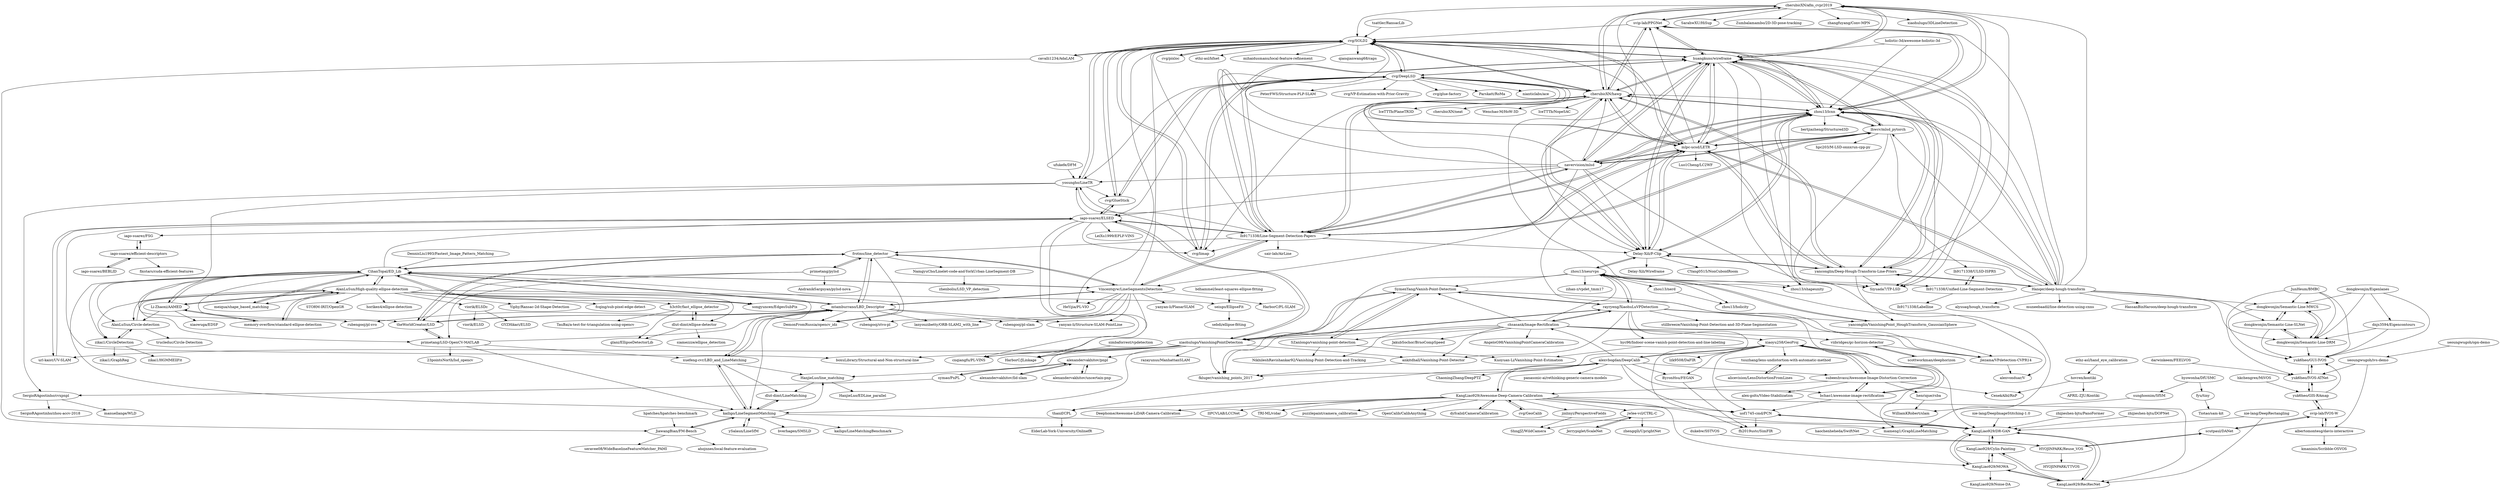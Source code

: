 digraph G {
"cherubicXN/afm_cvpr2019" -> "svip-lab/PPGNet"
"cherubicXN/afm_cvpr2019" -> "huangkuns/wireframe"
"cherubicXN/afm_cvpr2019" -> "cherubicXN/hawp"
"cherubicXN/afm_cvpr2019" -> "zhou13/lcnn"
"cherubicXN/afm_cvpr2019" -> "yanconglin/Deep-Hough-Transform-Line-Priors"
"cherubicXN/afm_cvpr2019" -> "cvg/SOLD2"
"cherubicXN/afm_cvpr2019" -> "SarahwXU/HiSup" ["e"=1]
"cherubicXN/afm_cvpr2019" -> "Zumbalamambo/2D-3D-pose-tracking" ["e"=1]
"cherubicXN/afm_cvpr2019" -> "zhangfuyang/Conv-MPN" ["e"=1]
"cherubicXN/afm_cvpr2019" -> "zhou13/shapeunity"
"cherubicXN/afm_cvpr2019" -> "xiaohulugo/3DLineDetection" ["e"=1]
"zhou13/lcnn" -> "huangkuns/wireframe"
"zhou13/lcnn" -> "cherubicXN/hawp"
"zhou13/lcnn" -> "yanconglin/Deep-Hough-Transform-Line-Priors"
"zhou13/lcnn" -> "svip-lab/PPGNet"
"zhou13/lcnn" -> "cherubicXN/afm_cvpr2019"
"zhou13/lcnn" -> "mlpc-ucsd/LETR"
"zhou13/lcnn" -> "cvg/SOLD2"
"zhou13/lcnn" -> "Delay-Xili/F-Clip"
"zhou13/lcnn" -> "Siyuada7/TP-LSD"
"zhou13/lcnn" -> "zhou13/shapeunity"
"zhou13/lcnn" -> "lh9171338/Line-Segment-Detection-Papers"
"zhou13/lcnn" -> "Hanqer/deep-hough-transform"
"zhou13/lcnn" -> "navervision/mlsd"
"zhou13/lcnn" -> "bertjiazheng/Structured3D" ["e"=1]
"zhou13/lcnn" -> "lhwcv/mlsd_pytorch"
"meiqua/shape_based_matching" -> "CihanTopal/ED_Lib" ["e"=1]
"symao/PnPL" -> "alexandervakhitov/pnpl"
"symao/PnPL" -> "SergioRAgostinho/cvxpnpl"
"zhou13/neurvps" -> "yanconglin/VanishingPoint_HoughTransform_GaussianSphere"
"zhou13/neurvps" -> "fkluger/vanishing_points_2017"
"zhou13/neurvps" -> "alexvonduar/V"
"zhou13/neurvps" -> "rayryeng/XiaohuLuVPDetection"
"zhou13/neurvps" -> "zhou13/nerd"
"zhou13/neurvps" -> "zhou13/shapeunity"
"zhou13/neurvps" -> "zihan-z/vpdet_tmm17"
"zhou13/neurvps" -> "Delay-Xili/F-Clip"
"zhou13/neurvps" -> "zhou13/holicity"
"zhou13/neurvps" -> "lh9171338/Unified-Line-Segment-Detection"
"zhou13/neurvps" -> "SymenYang/Vanish-Point-Detection"
"huangkuns/wireframe" -> "zhou13/lcnn"
"huangkuns/wireframe" -> "cherubicXN/hawp"
"huangkuns/wireframe" -> "svip-lab/PPGNet"
"huangkuns/wireframe" -> "cherubicXN/afm_cvpr2019"
"huangkuns/wireframe" -> "mlpc-ucsd/LETR"
"huangkuns/wireframe" -> "zhou13/shapeunity"
"huangkuns/wireframe" -> "Delay-Xili/F-Clip"
"huangkuns/wireframe" -> "cvg/SOLD2"
"huangkuns/wireframe" -> "yanconglin/Deep-Hough-Transform-Line-Priors"
"huangkuns/wireframe" -> "lhwcv/mlsd_pytorch"
"huangkuns/wireframe" -> "lh9171338/Line-Segment-Detection-Papers"
"huangkuns/wireframe" -> "cvg/DeepLSD"
"huangkuns/wireframe" -> "Siyuada7/TP-LSD"
"huangkuns/wireframe" -> "mameng1/GraphLineMatching"
"huangkuns/wireframe" -> "navervision/mlsd"
"Vincentqyw/LineSegmentsDetection" -> "yanyan-li/Structure-SLAM-PointLine" ["e"=1]
"Vincentqyw/LineSegmentsDetection" -> "mtamburrano/LBD_Descriptor"
"Vincentqyw/LineSegmentsDetection" -> "frotms/line_detector"
"Vincentqyw/LineSegmentsDetection" -> "lh9171338/Line-Segment-Detection-Papers"
"Vincentqyw/LineSegmentsDetection" -> "HarborC/PL-SLAM" ["e"=1]
"Vincentqyw/LineSegmentsDetection" -> "cnqiangfu/PL-VINS" ["e"=1]
"Vincentqyw/LineSegmentsDetection" -> "CihanTopal/ED_Lib"
"Vincentqyw/LineSegmentsDetection" -> "HeYijia/PL-VIO" ["e"=1]
"Vincentqyw/LineSegmentsDetection" -> "rubengooj/stvo-pl" ["e"=1]
"Vincentqyw/LineSegmentsDetection" -> "lanyouzibetty/ORB-SLAM2_with_line" ["e"=1]
"Vincentqyw/LineSegmentsDetection" -> "cvg/SOLD2"
"Vincentqyw/LineSegmentsDetection" -> "yanyan-li/PlanarSLAM" ["e"=1]
"Vincentqyw/LineSegmentsDetection" -> "rubengooj/pl-slam" ["e"=1]
"hovren/kontiki" -> "CenekAlbl/RnP"
"hovren/kontiki" -> "APRIL-ZJU/Kontiki"
"SymenYang/Vanish-Point-Detection" -> "rayryeng/XiaohuLuVPDetection"
"SymenYang/Vanish-Point-Detection" -> "xiaohulugo/VanishingPointDetection"
"SymenYang/Vanish-Point-Detection" -> "SZanlongo/vanishing-point-detection"
"SymenYang/Vanish-Point-Detection" -> "jlezama/VPdetection-CVPR14"
"SymenYang/Vanish-Point-Detection" -> "fkluger/vanishing_points_2017"
"CihanTopal/ED_Lib" -> "DemonFromRussia/opencv_idz"
"CihanTopal/ED_Lib" -> "mtamburrano/LBD_Descriptor"
"CihanTopal/ED_Lib" -> "frotms/line_detector"
"CihanTopal/ED_Lib" -> "AlanLuSun/High-quality-ellipse-detection"
"CihanTopal/ED_Lib" -> "Vincentqyw/LineSegmentsDetection"
"CihanTopal/ED_Lib" -> "theWorldCreator/LSD"
"CihanTopal/ED_Lib" -> "Li-Zhaoxi/AAMED"
"CihanTopal/ED_Lib" -> "primetang/LSD-OpenCV-MATLAB"
"CihanTopal/ED_Lib" -> "AlanLuSun/Circle-detection"
"CihanTopal/ED_Lib" -> "songyuncen/EdgesSubPix" ["e"=1]
"CihanTopal/ED_Lib" -> "kailigo/LineSegmentMatching"
"CihanTopal/ED_Lib" -> "zikai1/CircleDetection"
"CihanTopal/ED_Lib" -> "meiqua/shape_based_matching" ["e"=1]
"CihanTopal/ED_Lib" -> "iago-suarez/ELSED"
"CihanTopal/ED_Lib" -> "xuefeng-cvr/LBD_and_LineMatching"
"AlanLuSun/High-quality-ellipse-detection" -> "AlanLuSun/Circle-detection"
"AlanLuSun/High-quality-ellipse-detection" -> "Li-Zhaoxi/AAMED"
"AlanLuSun/High-quality-ellipse-detection" -> "memory-overflow/standard-ellipse-detection"
"AlanLuSun/High-quality-ellipse-detection" -> "h3ct0r/fast_ellipse_detector"
"AlanLuSun/High-quality-ellipse-detection" -> "dlut-dimt/ellipse-detector"
"AlanLuSun/High-quality-ellipse-detection" -> "CihanTopal/ED_Lib"
"AlanLuSun/High-quality-ellipse-detection" -> "horiken4/ellipse-detection"
"AlanLuSun/High-quality-ellipse-detection" -> "viorik/ELSDc"
"AlanLuSun/High-quality-ellipse-detection" -> "Yiphy/Ransac-2d-Shape-Detection" ["e"=1]
"AlanLuSun/High-quality-ellipse-detection" -> "songyuncen/EdgesSubPix" ["e"=1]
"AlanLuSun/High-quality-ellipse-detection" -> "seisgo/EllipseFit"
"AlanLuSun/High-quality-ellipse-detection" -> "fcqing/sub-pixel-edge-detect" ["e"=1]
"AlanLuSun/High-quality-ellipse-detection" -> "zikai1/CircleDetection"
"AlanLuSun/High-quality-ellipse-detection" -> "meiqua/shape_based_matching" ["e"=1]
"AlanLuSun/High-quality-ellipse-detection" -> "STORM-IRIT/OpenGR" ["e"=1]
"svip-lab/PPGNet" -> "cherubicXN/afm_cvpr2019"
"svip-lab/PPGNet" -> "huangkuns/wireframe"
"svip-lab/PPGNet" -> "zhou13/lcnn"
"svip-lab/PPGNet" -> "cherubicXN/hawp"
"svip-lab/PPGNet" -> "cvg/SOLD2"
"rayryeng/XiaohuLuVPDetection" -> "SymenYang/Vanish-Point-Detection"
"rayryeng/XiaohuLuVPDetection" -> "xiaohulugo/VanishingPointDetection"
"rayryeng/XiaohuLuVPDetection" -> "fkluger/vanishing_points_2017"
"rayryeng/XiaohuLuVPDetection" -> "zhou13/neurvps"
"rayryeng/XiaohuLuVPDetection" -> "chsasank/Image-Rectification"
"rayryeng/XiaohuLuVPDetection" -> "stillbreeze/Vanishing-Point-Detection-and-3D-Plane-Segmentation"
"rayryeng/XiaohuLuVPDetection" -> "jlezama/VPdetection-CVPR14"
"rayryeng/XiaohuLuVPDetection" -> "hyc96/Indoor-scene-vanish-point-detection-and-line-labeling"
"rayryeng/XiaohuLuVPDetection" -> "yanconglin/VanishingPoint_HoughTransform_GaussianSphere"
"rayryeng/XiaohuLuVPDetection" -> "ankitdhall/Vanishing-Point-Detector"
"xuefeng-cvr/LBD_and_LineMatching" -> "mtamburrano/LBD_Descriptor"
"xuefeng-cvr/LBD_and_LineMatching" -> "kailigo/LineSegmentMatching"
"xuefeng-cvr/LBD_and_LineMatching" -> "dlut-dimt/LineMatching"
"xuefeng-cvr/LBD_and_LineMatching" -> "HanjieLuo/line_matching"
"mtamburrano/LBD_Descriptor" -> "xuefeng-cvr/LBD_and_LineMatching"
"mtamburrano/LBD_Descriptor" -> "theWorldCreator/LSD"
"mtamburrano/LBD_Descriptor" -> "DemonFromRussia/opencv_idz"
"mtamburrano/LBD_Descriptor" -> "rubengooj/stvo-pl" ["e"=1]
"mtamburrano/LBD_Descriptor" -> "frotms/line_detector"
"mtamburrano/LBD_Descriptor" -> "CihanTopal/ED_Lib"
"mtamburrano/LBD_Descriptor" -> "Vincentqyw/LineSegmentsDetection"
"mtamburrano/LBD_Descriptor" -> "lanyouzibetty/ORB-SLAM2_with_line" ["e"=1]
"mtamburrano/LBD_Descriptor" -> "rubengooj/pl-svo" ["e"=1]
"mtamburrano/LBD_Descriptor" -> "kailigo/LineSegmentMatching"
"mtamburrano/LBD_Descriptor" -> "rubengooj/pl-slam" ["e"=1]
"mtamburrano/LBD_Descriptor" -> "yanyan-li/Structure-SLAM-PointLine" ["e"=1]
"JiawangBian/FM-Bench" -> "seravee08/WideBaselineFeatureMatcher_PAMI"
"JiawangBian/FM-Bench" -> "kailigo/LineSegmentMatching"
"JiawangBian/FM-Bench" -> "ahojnnes/local-feature-evaluation" ["e"=1]
"tuuzhang/lens-undistortion-with-automatic-method" -> "alicevision/LensDistortionFromLines"
"seoungwugoh/ivs-demo" -> "yuk6heo/IVOS-ATNet"
"seoungwugoh/ivs-demo" -> "albertomontesg/davis-interactive"
"SergioRAgostinho/cvxpnpl" -> "SergioRAgostinho/zhou-accv-2018"
"SergioRAgostinho/cvxpnpl" -> "manuellange/WLD"
"jlezama/VPdetection-CVPR14" -> "alexvonduar/V"
"alexandervakhitov/lld-slam" -> "alexandervakhitov/pnpl"
"albertomontesg/davis-interactive" -> "svip-lab/IVOS-W"
"albertomontesg/davis-interactive" -> "kmaninis/Scribble-OSVOS"
"alexvbogdan/DeepCalib" -> "KangLiao929/Awesome-Deep-Camera-Calibration"
"alexvbogdan/DeepCalib" -> "thanif/CPL"
"alexvbogdan/DeepCalib" -> "xiaoyu258/GeoProj"
"alexvbogdan/DeepCalib" -> "uof1745-cmd/PCN"
"alexvbogdan/DeepCalib" -> "ChaoningZhang/DeepPTZ" ["e"=1]
"alexvbogdan/DeepCalib" -> "bchao1/awesome-image-rectification"
"alexvbogdan/DeepCalib" -> "ByronHsu/FEGAN"
"alexvbogdan/DeepCalib" -> "panasonic-ai/rethinking-generic-camera-models"
"alexvbogdan/DeepCalib" -> "chsasank/Image-Rectification"
"alexvbogdan/DeepCalib" -> "subeeshvasu/Awesome-Image-Distortion-Correction"
"Hanqer/deep-hough-transform" -> "yanconglin/Deep-Hough-Transform-Line-Priors"
"Hanqer/deep-hough-transform" -> "dongkwonjin/Semantic-Line-SLNet"
"Hanqer/deep-hough-transform" -> "dongkwonjin/Semantic-Line-DRM"
"Hanqer/deep-hough-transform" -> "dongkwonjin/Semantic-Line-MWCS"
"Hanqer/deep-hough-transform" -> "mlpc-ucsd/LETR"
"Hanqer/deep-hough-transform" -> "zhou13/lcnn"
"Hanqer/deep-hough-transform" -> "Delay-Xili/F-Clip"
"Hanqer/deep-hough-transform" -> "huangkuns/wireframe"
"Hanqer/deep-hough-transform" -> "muneebaadil/line-detection-using-cnns"
"Hanqer/deep-hough-transform" -> "svip-lab/PPGNet"
"Hanqer/deep-hough-transform" -> "cherubicXN/hawp"
"Hanqer/deep-hough-transform" -> "HassanBinHaroon/deep-hough-transform"
"Hanqer/deep-hough-transform" -> "lhwcv/mlsd_pytorch"
"Hanqer/deep-hough-transform" -> "cherubicXN/afm_cvpr2019"
"Hanqer/deep-hough-transform" -> "alyssaq/hough_transform"
"cavalli1234/AdaLAM" -> "cvg/SOLD2" ["e"=1]
"cavalli1234/AdaLAM" -> "JiawangBian/FM-Bench" ["e"=1]
"xiaoyu258/GeoProj" -> "bchao1/awesome-image-rectification"
"xiaoyu258/GeoProj" -> "subeeshvasu/Awesome-Image-Distortion-Correction"
"xiaoyu258/GeoProj" -> "KangLiao929/DR-GAN"
"xiaoyu258/GeoProj" -> "uof1745-cmd/PCN"
"xiaoyu258/GeoProj" -> "alexvbogdan/DeepCalib"
"xiaoyu258/GeoProj" -> "ByronHsu/FEGAN"
"xiaoyu258/GeoProj" -> "lzk9508/DaFIR"
"xiaoyu258/GeoProj" -> "tuuzhang/lens-undistortion-with-automatic-method"
"xiaoyu258/GeoProj" -> "fh2019ustc/SimFIR"
"cherubicXN/hawp" -> "huangkuns/wireframe"
"cherubicXN/hawp" -> "zhou13/lcnn"
"cherubicXN/hawp" -> "mlpc-ucsd/LETR"
"cherubicXN/hawp" -> "cherubicXN/afm_cvpr2019"
"cherubicXN/hawp" -> "Delay-Xili/F-Clip"
"cherubicXN/hawp" -> "cvg/SOLD2"
"cherubicXN/hawp" -> "IceTTTb/PlaneTR3D" ["e"=1]
"cherubicXN/hawp" -> "yanconglin/Deep-Hough-Transform-Line-Priors"
"cherubicXN/hawp" -> "lh9171338/Line-Segment-Detection-Papers"
"cherubicXN/hawp" -> "cherubicXN/neat" ["e"=1]
"cherubicXN/hawp" -> "Wenchao-M/HoW-3D" ["e"=1]
"cherubicXN/hawp" -> "svip-lab/PPGNet"
"cherubicXN/hawp" -> "cvg/DeepLSD"
"cherubicXN/hawp" -> "cvg/limap" ["e"=1]
"cherubicXN/hawp" -> "IceTTTb/NopeSAC" ["e"=1]
"holistic-3d/awesome-holistic-3d" -> "huangkuns/wireframe" ["e"=1]
"holistic-3d/awesome-holistic-3d" -> "zhou13/lcnn" ["e"=1]
"lh9171338/Line-Segment-Detection-Papers" -> "iago-suarez/ELSED"
"lh9171338/Line-Segment-Detection-Papers" -> "cherubicXN/hawp"
"lh9171338/Line-Segment-Detection-Papers" -> "mlpc-ucsd/LETR"
"lh9171338/Line-Segment-Detection-Papers" -> "lhwcv/mlsd_pytorch"
"lh9171338/Line-Segment-Detection-Papers" -> "cvg/SOLD2"
"lh9171338/Line-Segment-Detection-Papers" -> "Vincentqyw/LineSegmentsDetection"
"lh9171338/Line-Segment-Detection-Papers" -> "cvg/DeepLSD"
"lh9171338/Line-Segment-Detection-Papers" -> "zhou13/lcnn"
"lh9171338/Line-Segment-Detection-Papers" -> "huangkuns/wireframe"
"lh9171338/Line-Segment-Detection-Papers" -> "sair-lab/AirLine"
"lh9171338/Line-Segment-Detection-Papers" -> "yosungho/LineTR"
"lh9171338/Line-Segment-Detection-Papers" -> "Delay-Xili/F-Clip"
"lh9171338/Line-Segment-Detection-Papers" -> "navervision/mlsd"
"lh9171338/Line-Segment-Detection-Papers" -> "frotms/line_detector"
"lh9171338/Line-Segment-Detection-Papers" -> "cvg/limap" ["e"=1]
"primetang/LSD-OpenCV-MATLAB" -> "theWorldCreator/LSD"
"primetang/LSD-OpenCV-MATLAB" -> "23pointsNorth/lsd_opencv"
"primetang/LSD-OpenCV-MATLAB" -> "kailigo/LineSegmentMatching"
"primetang/LSD-OpenCV-MATLAB" -> "mtamburrano/LBD_Descriptor"
"primetang/LSD-OpenCV-MATLAB" -> "xuefeng-cvr/LBD_and_LineMatching"
"tsattler/RansacLib" -> "cvg/SOLD2" ["e"=1]
"Li-Zhaoxi/AAMED" -> "memory-overflow/standard-ellipse-detection"
"Li-Zhaoxi/AAMED" -> "AlanLuSun/High-quality-ellipse-detection"
"Li-Zhaoxi/AAMED" -> "xiaowuga/EDSF"
"Li-Zhaoxi/AAMED" -> "AlanLuSun/Circle-detection"
"Li-Zhaoxi/AAMED" -> "CihanTopal/ED_Lib"
"zhou13/nerd" -> "zhou13/holicity"
"subeeshvasu/Awesome-Image-Distortion-Correction" -> "bchao1/awesome-image-rectification"
"subeeshvasu/Awesome-Image-Distortion-Correction" -> "xiaoyu258/GeoProj"
"subeeshvasu/Awesome-Image-Distortion-Correction" -> "henrique/rsba"
"subeeshvasu/Awesome-Image-Distortion-Correction" -> "alex-golts/Video-Stabilization" ["e"=1]
"subeeshvasu/Awesome-Image-Distortion-Correction" -> "CenekAlbl/RnP"
"subeeshvasu/Awesome-Image-Distortion-Correction" -> "KangLiao929/Awesome-Deep-Camera-Calibration"
"seoungwugoh/opn-demo" -> "seoungwugoh/ivs-demo" ["e"=1]
"JunHeum/BMBC" -> "yuk6heo/GUI-IVOS" ["e"=1]
"JunHeum/BMBC" -> "dongkwonjin/Semantic-Line-DRM" ["e"=1]
"JunHeum/BMBC" -> "yuk6heo/IVOS-ATNet" ["e"=1]
"JunHeum/BMBC" -> "dongkwonjin/Semantic-Line-MWCS" ["e"=1]
"Jerrypiglet/ScaleNet" -> "jwlee-vcl/CTRL-C"
"bchao1/awesome-image-rectification" -> "xiaoyu258/GeoProj"
"bchao1/awesome-image-rectification" -> "subeeshvasu/Awesome-Image-Distortion-Correction"
"bchao1/awesome-image-rectification" -> "uof1745-cmd/PCN"
"bchao1/awesome-image-rectification" -> "KangLiao929/DR-GAN"
"ByronHsu/FEGAN" -> "fh2019ustc/SimFIR"
"darwinkeem/FEELVOS" -> "yuk6heo/IVOS-ATNet" ["e"=1]
"memory-overflow/standard-ellipse-detection" -> "Li-Zhaoxi/AAMED"
"memory-overflow/standard-ellipse-detection" -> "AlanLuSun/High-quality-ellipse-detection"
"yanconglin/Deep-Hough-Transform-Line-Priors" -> "Hanqer/deep-hough-transform"
"yanconglin/Deep-Hough-Transform-Line-Priors" -> "zhou13/lcnn"
"yanconglin/Deep-Hough-Transform-Line-Priors" -> "cherubicXN/hawp"
"yanconglin/Deep-Hough-Transform-Line-Priors" -> "Delay-Xili/F-Clip"
"yanconglin/Deep-Hough-Transform-Line-Priors" -> "huangkuns/wireframe"
"yanconglin/Deep-Hough-Transform-Line-Priors" -> "mlpc-ucsd/LETR"
"yanconglin/Deep-Hough-Transform-Line-Priors" -> "Siyuada7/TP-LSD"
"yanconglin/Deep-Hough-Transform-Line-Priors" -> "yanconglin/VanishingPoint_HoughTransform_GaussianSphere"
"iago-suarez/BEBLID" -> "iago-suarez/efficient-descriptors"
"theWorldCreator/LSD" -> "primetang/LSD-OpenCV-MATLAB"
"theWorldCreator/LSD" -> "mtamburrano/LBD_Descriptor"
"theWorldCreator/LSD" -> "frotms/line_detector"
"zikai1/CircleDetection" -> "AlanLuSun/Circle-detection"
"zikai1/CircleDetection" -> "zikai1/GraphReg"
"zikai1/CircleDetection" -> "zikai1/HGMMEllFit"
"dongkwonjin/Semantic-Line-DRM" -> "dongkwonjin/Semantic-Line-MWCS"
"dongkwonjin/Semantic-Line-DRM" -> "dongkwonjin/Semantic-Line-SLNet"
"dongkwonjin/Semantic-Line-DRM" -> "yuk6heo/GUI-IVOS"
"dongkwonjin/Semantic-Line-SLNet" -> "dongkwonjin/Semantic-Line-DRM"
"dongkwonjin/Semantic-Line-SLNet" -> "dongkwonjin/Semantic-Line-MWCS"
"dongkwonjin/Semantic-Line-SLNet" -> "yuk6heo/GUI-IVOS"
"hyc96/Indoor-scene-vanish-point-detection-and-line-labeling" -> "Kuoyuan-Li/Vanishing-Point-Estimation"
"dnjs3594/Eigencontours" -> "yuk6heo/GUI-IVOS"
"dnjs3594/Eigencontours" -> "dongkwonjin/Semantic-Line-DRM"
"yuk6heo/IVOS-ATNet" -> "yuk6heo/GIS-RAmap"
"yuk6heo/IVOS-ATNet" -> "yuk6heo/GUI-IVOS"
"dyfcalid/CameraCalibration" -> "KangLiao929/Awesome-Deep-Camera-Calibration" ["e"=1]
"cvg/pixloc" -> "cvg/SOLD2" ["e"=1]
"nie-lang/DeepImageStitching-1.0" -> "KangLiao929/DR-GAN" ["e"=1]
"cvg/SOLD2" -> "cvg/GlueStick" ["e"=1]
"cvg/SOLD2" -> "cvg/limap" ["e"=1]
"cvg/SOLD2" -> "cvg/DeepLSD"
"cvg/SOLD2" -> "cvg/pixloc" ["e"=1]
"cvg/SOLD2" -> "yosungho/LineTR"
"cvg/SOLD2" -> "cherubicXN/hawp"
"cvg/SOLD2" -> "huangkuns/wireframe"
"cvg/SOLD2" -> "mlpc-ucsd/LETR"
"cvg/SOLD2" -> "cavalli1234/AdaLAM" ["e"=1]
"cvg/SOLD2" -> "ethz-asl/hfnet" ["e"=1]
"cvg/SOLD2" -> "mihaidusmanu/local-feature-refinement" ["e"=1]
"cvg/SOLD2" -> "zhou13/lcnn"
"cvg/SOLD2" -> "HeYijia/PL-VIO" ["e"=1]
"cvg/SOLD2" -> "qianqianwang68/caps" ["e"=1]
"cvg/SOLD2" -> "Siyuada7/TP-LSD"
"mlpc-ucsd/LETR" -> "cherubicXN/hawp"
"mlpc-ucsd/LETR" -> "huangkuns/wireframe"
"mlpc-ucsd/LETR" -> "Delay-Xili/F-Clip"
"mlpc-ucsd/LETR" -> "cvg/SOLD2"
"mlpc-ucsd/LETR" -> "zhou13/lcnn"
"mlpc-ucsd/LETR" -> "lh9171338/Line-Segment-Detection-Papers"
"mlpc-ucsd/LETR" -> "yanconglin/Deep-Hough-Transform-Line-Priors"
"mlpc-ucsd/LETR" -> "Hanqer/deep-hough-transform"
"mlpc-ucsd/LETR" -> "navervision/mlsd"
"mlpc-ucsd/LETR" -> "cvg/DeepLSD"
"mlpc-ucsd/LETR" -> "lhwcv/mlsd_pytorch"
"mlpc-ucsd/LETR" -> "mameng1/GraphLineMatching"
"mlpc-ucsd/LETR" -> "svip-lab/PPGNet"
"mlpc-ucsd/LETR" -> "Luo1Cheng/LC2WF" ["e"=1]
"scutpaul/DANet" -> "HYOJINPARK/Reuse_VOS"
"scutpaul/DANet" -> "svip-lab/IVOS-W"
"hkchengrex/MiVOS" -> "yuk6heo/GIS-RAmap" ["e"=1]
"navervision/mlsd" -> "lhwcv/mlsd_pytorch"
"navervision/mlsd" -> "mlpc-ucsd/LETR"
"navervision/mlsd" -> "zhou13/lcnn"
"navervision/mlsd" -> "cherubicXN/hawp"
"navervision/mlsd" -> "huangkuns/wireframe"
"navervision/mlsd" -> "cvg/SOLD2"
"navervision/mlsd" -> "lh9171338/Line-Segment-Detection-Papers"
"navervision/mlsd" -> "iago-suarez/ELSED"
"navervision/mlsd" -> "cvg/DeepLSD"
"navervision/mlsd" -> "Siyuada7/TP-LSD"
"navervision/mlsd" -> "Vincentqyw/LineSegmentsDetection"
"navervision/mlsd" -> "yosungho/LineTR"
"navervision/mlsd" -> "Delay-Xili/F-Clip"
"Delay-Xili/F-Clip" -> "cherubicXN/hawp"
"Delay-Xili/F-Clip" -> "Delay-Xili/Wireframe"
"Delay-Xili/F-Clip" -> "huangkuns/wireframe"
"Delay-Xili/F-Clip" -> "mlpc-ucsd/LETR"
"Delay-Xili/F-Clip" -> "yanconglin/Deep-Hough-Transform-Line-Priors"
"Delay-Xili/F-Clip" -> "zhou13/lcnn"
"Delay-Xili/F-Clip" -> "cvg/SOLD2"
"Delay-Xili/F-Clip" -> "zhou13/neurvps"
"Delay-Xili/F-Clip" -> "CYang0515/NonCuboidRoom" ["e"=1]
"simbaforrest/vpdetection" -> "HarborC/JLinkage"
"uof1745-cmd/PCN" -> "KangLiao929/DR-GAN"
"uof1745-cmd/PCN" -> "fh2019ustc/SimFIR"
"iago-suarez/efficient-descriptors" -> "iago-suarez/FSG"
"iago-suarez/efficient-descriptors" -> "iago-suarez/BEBLID"
"iago-suarez/efficient-descriptors" -> "fixstars/cuda-efficient-features"
"viorik/ELSDc" -> "GYZHikari/ELSD"
"viorik/ELSDc" -> "viorik/ELSD"
"iago-suarez/ELSED" -> "url-kaist/UV-SLAM" ["e"=1]
"iago-suarez/ELSED" -> "lh9171338/Line-Segment-Detection-Papers"
"iago-suarez/ELSED" -> "cvg/GlueStick" ["e"=1]
"iago-suarez/ELSED" -> "LeiXu1999/EPLF-VINS" ["e"=1]
"iago-suarez/ELSED" -> "iago-suarez/FSG"
"iago-suarez/ELSED" -> "cnqiangfu/PL-VINS" ["e"=1]
"iago-suarez/ELSED" -> "xiaohulugo/VanishingPointDetection"
"iago-suarez/ELSED" -> "HarborC/JLinkage"
"iago-suarez/ELSED" -> "yosungho/LineTR"
"iago-suarez/ELSED" -> "boxuLibrary/Structural-and-Non-structural-line" ["e"=1]
"iago-suarez/ELSED" -> "cvg/limap" ["e"=1]
"lh9171338/ULSD-ISPRS" -> "lh9171338/Unified-Line-Segment-Detection"
"ufukefe/DFM" -> "yosungho/LineTR" ["e"=1]
"dukebw/SSTVOS" -> "HYOJINPARK/Reuse_VOS" ["e"=1]
"HYOJINPARK/Reuse_VOS" -> "scutpaul/DANet"
"HYOJINPARK/Reuse_VOS" -> "HYOJINPARK/TTVOS"
"haochenheheda/SwiftNet" -> "HYOJINPARK/Reuse_VOS" ["e"=1]
"lhwcv/mlsd_pytorch" -> "navervision/mlsd"
"lhwcv/mlsd_pytorch" -> "Siyuada7/TP-LSD"
"lhwcv/mlsd_pytorch" -> "lh9171338/Line-Segment-Detection-Papers"
"lhwcv/mlsd_pytorch" -> "lh9171338/ULSD-ISPRS"
"lhwcv/mlsd_pytorch" -> "huangkuns/wireframe"
"lhwcv/mlsd_pytorch" -> "mlpc-ucsd/LETR"
"lhwcv/mlsd_pytorch" -> "hpc203/M-LSD-onnxrun-cpp-py"
"lhwcv/mlsd_pytorch" -> "zhou13/lcnn"
"HanjieLuo/line_matching" -> "HanjieLuo/EDLine_parallel"
"HanjieLuo/line_matching" -> "dlut-dimt/LineMatching"
"lh9171338/Unified-Line-Segment-Detection" -> "lh9171338/ULSD-ISPRS"
"lh9171338/Unified-Line-Segment-Detection" -> "lh9171338/Labelline"
"alexandervakhitov/uncertain-pnp" -> "alexandervakhitov/pnpl"
"jwlee-vcl/CTRL-C" -> "Jerrypiglet/ScaleNet"
"jwlee-vcl/CTRL-C" -> "ShngJZ/WildCamera"
"jwlee-vcl/CTRL-C" -> "zhengqili/UprightNet"
"svip-lab/IVOS-W" -> "yuk6heo/GIS-RAmap"
"svip-lab/IVOS-W" -> "albertomontesg/davis-interactive"
"svip-lab/IVOS-W" -> "scutpaul/DANet"
"dongkwonjin/Semantic-Line-MWCS" -> "dongkwonjin/Semantic-Line-DRM"
"dongkwonjin/Semantic-Line-MWCS" -> "dongkwonjin/Semantic-Line-SLNet"
"dongkwonjin/Semantic-Line-MWCS" -> "yuk6heo/GUI-IVOS"
"henrique/rsba" -> "WilliamKRobert/slam"
"yuk6heo/GIS-RAmap" -> "yuk6heo/IVOS-ATNet"
"yuk6heo/GIS-RAmap" -> "yuk6heo/GUI-IVOS"
"yuk6heo/GIS-RAmap" -> "svip-lab/IVOS-W"
"DennisLiu1993/Fastest_Image_Pattern_Matching" -> "CihanTopal/ED_Lib" ["e"=1]
"KangLiao929/Awesome-Deep-Camera-Calibration" -> "KangLiao929/DR-GAN"
"KangLiao929/Awesome-Deep-Camera-Calibration" -> "alexvbogdan/DeepCalib"
"KangLiao929/Awesome-Deep-Camera-Calibration" -> "cvg/GeoCalib" ["e"=1]
"KangLiao929/Awesome-Deep-Camera-Calibration" -> "KangLiao929/RecRecNet"
"KangLiao929/Awesome-Deep-Camera-Calibration" -> "jwlee-vcl/CTRL-C"
"KangLiao929/Awesome-Deep-Camera-Calibration" -> "KangLiao929/MOWA"
"KangLiao929/Awesome-Deep-Camera-Calibration" -> "uof1745-cmd/PCN"
"KangLiao929/Awesome-Deep-Camera-Calibration" -> "jinlinyi/PerspectiveFields" ["e"=1]
"KangLiao929/Awesome-Deep-Camera-Calibration" -> "Deephome/Awesome-LiDAR-Camera-Calibration" ["e"=1]
"KangLiao929/Awesome-Deep-Camera-Calibration" -> "dyfcalid/CameraCalibration" ["e"=1]
"KangLiao929/Awesome-Deep-Camera-Calibration" -> "thanif/CPL"
"KangLiao929/Awesome-Deep-Camera-Calibration" -> "IIPCVLAB/LCCNet" ["e"=1]
"KangLiao929/Awesome-Deep-Camera-Calibration" -> "TRI-ML/vidar" ["e"=1]
"KangLiao929/Awesome-Deep-Camera-Calibration" -> "puzzlepaint/camera_calibration" ["e"=1]
"KangLiao929/Awesome-Deep-Camera-Calibration" -> "OpenCalib/CalibAnything" ["e"=1]
"yosungho/LineTR" -> "cvg/SOLD2"
"yosungho/LineTR" -> "SergioRAgostinho/cvxpnpl"
"yosungho/LineTR" -> "cvg/limap" ["e"=1]
"yosungho/LineTR" -> "cvg/GlueStick" ["e"=1]
"yosungho/LineTR" -> "rubengooj/pl-svo" ["e"=1]
"nie-lang/DeepRectangling" -> "KangLiao929/DR-GAN" ["e"=1]
"nie-lang/DeepRectangling" -> "KangLiao929/RecRecNet" ["e"=1]
"zhijieshen-bjtu/PanoFormer" -> "KangLiao929/DR-GAN" ["e"=1]
"KangLiao929/DR-GAN" -> "KangLiao929/RecRecNet"
"KangLiao929/DR-GAN" -> "KangLiao929/MOWA"
"KangLiao929/DR-GAN" -> "KangLiao929/Cylin-Painting"
"KangLiao929/DR-GAN" -> "uof1745-cmd/PCN"
"songyuncen/EdgesSubPix" -> "CihanTopal/ED_Lib" ["e"=1]
"ankitdhall/Vanishing-Point-Detector" -> "fkluger/vanishing_points_2017"
"thanif/CPL" -> "ElderLab-York-University/OnlinefR"
"url-kaist/UV-SLAM" -> "iago-suarez/ELSED" ["e"=1]
"dongkwonjin/Eigenlanes" -> "dongkwonjin/Semantic-Line-DRM" ["e"=1]
"dongkwonjin/Eigenlanes" -> "dongkwonjin/Semantic-Line-MWCS" ["e"=1]
"dongkwonjin/Eigenlanes" -> "yuk6heo/GUI-IVOS" ["e"=1]
"dongkwonjin/Eigenlanes" -> "dnjs3594/Eigencontours" ["e"=1]
"primetang/pylsd" -> "theWorldCreator/LSD"
"primetang/pylsd" -> "frotms/line_detector"
"primetang/pylsd" -> "AndranikSargsyan/pylsd-nova"
"primetang/pylsd" -> "primetang/LSD-OpenCV-MATLAB"
"KangLiao929/Cylin-Painting" -> "KangLiao929/RecRecNet"
"KangLiao929/Cylin-Painting" -> "KangLiao929/DR-GAN"
"KangLiao929/Cylin-Painting" -> "KangLiao929/MOWA"
"yanconglin/VanishingPoint_HoughTransform_GaussianSphere" -> "zhou13/neurvps"
"iago-suarez/FSG" -> "iago-suarez/efficient-descriptors"
"yuk6heo/GUI-IVOS" -> "yuk6heo/IVOS-ATNet"
"cvg/DeepLSD" -> "cvg/SOLD2"
"cvg/DeepLSD" -> "cvg/limap" ["e"=1]
"cvg/DeepLSD" -> "cvg/GlueStick" ["e"=1]
"cvg/DeepLSD" -> "PeterFWS/Structure-PLP-SLAM" ["e"=1]
"cvg/DeepLSD" -> "lh9171338/Line-Segment-Detection-Papers"
"cvg/DeepLSD" -> "cherubicXN/hawp"
"cvg/DeepLSD" -> "cvg/VP-Estimation-with-Prior-Gravity"
"cvg/DeepLSD" -> "mlpc-ucsd/LETR"
"cvg/DeepLSD" -> "cvg/glue-factory" ["e"=1]
"cvg/DeepLSD" -> "huangkuns/wireframe"
"cvg/DeepLSD" -> "iago-suarez/ELSED"
"cvg/DeepLSD" -> "yosungho/LineTR"
"cvg/DeepLSD" -> "Parskatt/RoMa" ["e"=1]
"cvg/DeepLSD" -> "nianticlabs/ace" ["e"=1]
"cvg/DeepLSD" -> "Delay-Xili/F-Clip"
"jinlinyi/PerspectiveFields" -> "ShngJZ/WildCamera" ["e"=1]
"SZanlongo/vanishing-point-detection" -> "SymenYang/Vanish-Point-Detection"
"SZanlongo/vanishing-point-detection" -> "Kuoyuan-Li/Vanishing-Point-Estimation"
"SZanlongo/vanishing-point-detection" -> "NikhileshRavishankar92/Vanishing-Point-Detection-and-Tracking"
"cvg/limap" -> "cvg/SOLD2" ["e"=1]
"cvg/limap" -> "cvg/DeepLSD" ["e"=1]
"hpatches/hpatches-benchmark" -> "JiawangBian/FM-Bench" ["e"=1]
"cvg/GlueStick" -> "cvg/SOLD2" ["e"=1]
"cvg/GlueStick" -> "cvg/DeepLSD" ["e"=1]
"cvg/GlueStick" -> "iago-suarez/ELSED" ["e"=1]
"zhijieshen-bjtu/DOPNet" -> "KangLiao929/DR-GAN" ["e"=1]
"hyowonha/DfUSMC" -> "sunghoonim/SfSM"
"hyowonha/DfUSMC" -> "fyu/tiny"
"dlut-dimt/ellipse-detector" -> "glani/EllipseDetectorLib"
"dlut-dimt/ellipse-detector" -> "h3ct0r/fast_ellipse_detector"
"dlut-dimt/ellipse-detector" -> "siamezzze/ellipse_detection"
"alicevision/LensDistortionFromLines" -> "tuuzhang/lens-undistortion-with-automatic-method"
"KangLiao929/RecRecNet" -> "KangLiao929/DR-GAN"
"KangLiao929/RecRecNet" -> "KangLiao929/Cylin-Painting"
"KangLiao929/RecRecNet" -> "KangLiao929/MOWA"
"dlut-dimt/LineMatching" -> "kailigo/LineSegmentMatching"
"seisgo/EllipseFit" -> "sebdi/ellipse-fitting"
"viibridges/gc-horizon-detector" -> "scottworkman/deephorizon"
"viibridges/gc-horizon-detector" -> "jlezama/VPdetection-CVPR14"
"scottworkman/deephorizon" -> "viibridges/gc-horizon-detector"
"chsasank/Image-Rectification" -> "rayryeng/XiaohuLuVPDetection"
"chsasank/Image-Rectification" -> "xiaohulugo/VanishingPointDetection"
"chsasank/Image-Rectification" -> "SymenYang/Vanish-Point-Detection"
"chsasank/Image-Rectification" -> "zhou13/neurvps"
"chsasank/Image-Rectification" -> "viibridges/gc-horizon-detector"
"chsasank/Image-Rectification" -> "AngeloG98/VanishingPointCameraCalibration"
"chsasank/Image-Rectification" -> "JakubSochor/BrnoCompSpeed" ["e"=1]
"chsasank/Image-Rectification" -> "ankitdhall/Vanishing-Point-Detector"
"chsasank/Image-Rectification" -> "xiaoyu258/GeoProj"
"chsasank/Image-Rectification" -> "NikhileshRavishankar92/Vanishing-Point-Detection-and-Tracking"
"chsasank/Image-Rectification" -> "SZanlongo/vanishing-point-detection"
"chsasank/Image-Rectification" -> "jlezama/VPdetection-CVPR14"
"xiaohulugo/VanishingPointDetection" -> "rayryeng/XiaohuLuVPDetection"
"xiaohulugo/VanishingPointDetection" -> "SymenYang/Vanish-Point-Detection"
"xiaohulugo/VanishingPointDetection" -> "ankitdhall/Vanishing-Point-Detector"
"xiaohulugo/VanishingPointDetection" -> "razayunus/ManhattanSLAM" ["e"=1]
"xiaohulugo/VanishingPointDetection" -> "boxuLibrary/Structural-and-Non-structural-line" ["e"=1]
"xiaohulugo/VanishingPointDetection" -> "kailigo/LineSegmentMatching"
"xiaohulugo/VanishingPointDetection" -> "url-kaist/UV-SLAM" ["e"=1]
"xiaohulugo/VanishingPointDetection" -> "iago-suarez/ELSED"
"xiaohulugo/VanishingPointDetection" -> "HarborC/JLinkage"
"xiaohulugo/VanishingPointDetection" -> "HanjieLuo/line_matching"
"xiaohulugo/VanishingPointDetection" -> "cnqiangfu/PL-VINS" ["e"=1]
"xiaohulugo/VanishingPointDetection" -> "fkluger/vanishing_points_2017"
"xiaohulugo/VanishingPointDetection" -> "alexandervakhitov/pnpl"
"KangLiao929/MOWA" -> "KangLiao929/DR-GAN"
"KangLiao929/MOWA" -> "KangLiao929/RecRecNet"
"KangLiao929/MOWA" -> "KangLiao929/Cylin-Painting"
"KangLiao929/MOWA" -> "KangLiao929/Noise-DA"
"alexandervakhitov/pnpl" -> "alexandervakhitov/uncertain-pnp"
"alexandervakhitov/pnpl" -> "alexandervakhitov/lld-slam"
"alexandervakhitov/pnpl" -> "symao/PnPL"
"sunghoonim/SfSM" -> "WilliamKRobert/slam"
"h3ct0r/fast_ellipse_detector" -> "dlut-dimt/ellipse-detector"
"h3ct0r/fast_ellipse_detector" -> "TauBai/a-test-for-triangulation-using-opencv"
"h3ct0r/fast_ellipse_detector" -> "glani/EllipseDetectorLib"
"frotms/line_detector" -> "theWorldCreator/LSD"
"frotms/line_detector" -> "mtamburrano/LBD_Descriptor"
"frotms/line_detector" -> "CihanTopal/ED_Lib"
"frotms/line_detector" -> "Vincentqyw/LineSegmentsDetection"
"frotms/line_detector" -> "NamgyuCho/Linelet-code-and-YorkUrban-LineSegment-DB"
"frotms/line_detector" -> "DemonFromRussia/opencv_idz"
"frotms/line_detector" -> "primetang/pylsd"
"ethz-asl/hand_eye_calibration" -> "hovren/kontiki" ["e"=1]
"cvg/GeoCalib" -> "KangLiao929/Awesome-Deep-Camera-Calibration" ["e"=1]
"AlanLuSun/Circle-detection" -> "AlanLuSun/High-quality-ellipse-detection"
"AlanLuSun/Circle-detection" -> "zikai1/CircleDetection"
"AlanLuSun/Circle-detection" -> "trucleduc/Circle-Detection"
"NamgyuCho/Linelet-code-and-YorkUrban-LineSegment-DB" -> "zhenboliu/LSD_VP_detection"
"kailigo/LineSegmentMatching" -> "dlut-dimt/LineMatching"
"kailigo/LineSegmentMatching" -> "xuefeng-cvr/LBD_and_LineMatching"
"kailigo/LineSegmentMatching" -> "HanjieLuo/line_matching"
"kailigo/LineSegmentMatching" -> "kailigo/LineMatchingBenchmark"
"kailigo/LineSegmentMatching" -> "ySalaun/LineSfM" ["e"=1]
"kailigo/LineSegmentMatching" -> "JiawangBian/FM-Bench"
"kailigo/LineSegmentMatching" -> "mameng1/GraphLineMatching"
"kailigo/LineSegmentMatching" -> "bverhagen/SMSLD"
"bdhammel/least-squares-ellipse-fitting" -> "seisgo/EllipseFit"
"ySalaun/LineSfM" -> "kailigo/LineSegmentMatching" ["e"=1]
"fyu/tiny" -> "Tiotao/sam-kit" ["e"=1]
"cherubicXN/afm_cvpr2019" ["l"="59.49,8.687"]
"svip-lab/PPGNet" ["l"="59.517,8.671"]
"huangkuns/wireframe" ["l"="59.485,8.656"]
"cherubicXN/hawp" ["l"="59.479,8.647"]
"zhou13/lcnn" ["l"="59.5,8.668"]
"yanconglin/Deep-Hough-Transform-Line-Priors" ["l"="59.466,8.671"]
"cvg/SOLD2" ["l"="59.493,8.633"]
"SarahwXU/HiSup" ["l"="42.587,23.223", "c"=1041]
"Zumbalamambo/2D-3D-pose-tracking" ["l"="57.745,10.082", "c"=142]
"zhangfuyang/Conv-MPN" ["l"="64.712,2.458", "c"=649]
"zhou13/shapeunity" ["l"="59.449,8.678"]
"xiaohulugo/3DLineDetection" ["l"="58.057,10.059", "c"=142]
"mlpc-ucsd/LETR" ["l"="59.498,8.651"]
"Delay-Xili/F-Clip" ["l"="59.462,8.652"]
"Siyuada7/TP-LSD" ["l"="59.471,8.687"]
"lh9171338/Line-Segment-Detection-Papers" ["l"="59.498,8.614"]
"Hanqer/deep-hough-transform" ["l"="59.507,8.701"]
"navervision/mlsd" ["l"="59.513,8.637"]
"bertjiazheng/Structured3D" ["l"="64.603,2.366", "c"=649]
"lhwcv/mlsd_pytorch" ["l"="59.483,8.673"]
"meiqua/shape_based_matching" ["l"="-19.488,-26.26", "c"=10]
"CihanTopal/ED_Lib" ["l"="59.54,8.495"]
"symao/PnPL" ["l"="59.585,8.623"]
"alexandervakhitov/pnpl" ["l"="59.546,8.616"]
"SergioRAgostinho/cvxpnpl" ["l"="59.595,8.602"]
"zhou13/neurvps" ["l"="59.387,8.654"]
"yanconglin/VanishingPoint_HoughTransform_GaussianSphere" ["l"="59.408,8.649"]
"fkluger/vanishing_points_2017" ["l"="59.388,8.613"]
"alexvonduar/V" ["l"="59.359,8.649"]
"rayryeng/XiaohuLuVPDetection" ["l"="59.371,8.62"]
"zhou13/nerd" ["l"="59.349,8.679"]
"zihan-z/vpdet_tmm17" ["l"="59.378,8.679"]
"zhou13/holicity" ["l"="59.363,8.694"]
"lh9171338/Unified-Line-Segment-Detection" ["l"="59.398,8.711"]
"SymenYang/Vanish-Point-Detection" ["l"="59.361,8.609"]
"cvg/DeepLSD" ["l"="59.472,8.619"]
"mameng1/GraphLineMatching" ["l"="59.488,8.592"]
"Vincentqyw/LineSegmentsDetection" ["l"="59.523,8.563"]
"yanyan-li/Structure-SLAM-PointLine" ["l"="59.664,11.146", "c"=87]
"mtamburrano/LBD_Descriptor" ["l"="59.52,8.525"]
"frotms/line_detector" ["l"="59.544,8.539"]
"HarborC/PL-SLAM" ["l"="59.681,11.14", "c"=87]
"cnqiangfu/PL-VINS" ["l"="59.653,11.152", "c"=87]
"HeYijia/PL-VIO" ["l"="59.606,11.086", "c"=87]
"rubengooj/stvo-pl" ["l"="59.617,11.05", "c"=87]
"lanyouzibetty/ORB-SLAM2_with_line" ["l"="59.715,11.129", "c"=87]
"yanyan-li/PlanarSLAM" ["l"="59.678,11.178", "c"=87]
"rubengooj/pl-slam" ["l"="59.589,11.115", "c"=87]
"hovren/kontiki" ["l"="59.065,8.644"]
"CenekAlbl/RnP" ["l"="59.109,8.656"]
"APRIL-ZJU/Kontiki" ["l"="59.038,8.637"]
"xiaohulugo/VanishingPointDetection" ["l"="59.414,8.588"]
"SZanlongo/vanishing-point-detection" ["l"="59.33,8.596"]
"jlezama/VPdetection-CVPR14" ["l"="59.342,8.633"]
"DemonFromRussia/opencv_idz" ["l"="59.554,8.521"]
"AlanLuSun/High-quality-ellipse-detection" ["l"="59.584,8.429"]
"theWorldCreator/LSD" ["l"="59.539,8.516"]
"Li-Zhaoxi/AAMED" ["l"="59.578,8.463"]
"primetang/LSD-OpenCV-MATLAB" ["l"="59.516,8.498"]
"AlanLuSun/Circle-detection" ["l"="59.56,8.446"]
"songyuncen/EdgesSubPix" ["l"="59.79,10.433", "c"=87]
"kailigo/LineSegmentMatching" ["l"="59.476,8.521"]
"zikai1/CircleDetection" ["l"="59.543,8.439"]
"iago-suarez/ELSED" ["l"="59.468,8.574"]
"xuefeng-cvr/LBD_and_LineMatching" ["l"="59.495,8.512"]
"memory-overflow/standard-ellipse-detection" ["l"="59.601,8.449"]
"h3ct0r/fast_ellipse_detector" ["l"="59.57,8.378"]
"dlut-dimt/ellipse-detector" ["l"="59.591,8.38"]
"horiken4/ellipse-detection" ["l"="59.614,8.415"]
"viorik/ELSDc" ["l"="59.625,8.382"]
"Yiphy/Ransac-2d-Shape-Detection" ["l"="59.778,10.127", "c"=87]
"seisgo/EllipseFit" ["l"="59.652,8.417"]
"fcqing/sub-pixel-edge-detect" ["l"="59.809,10.414", "c"=87]
"STORM-IRIT/OpenGR" ["l"="58.176,10.153", "c"=142]
"chsasank/Image-Rectification" ["l"="59.322,8.621"]
"stillbreeze/Vanishing-Point-Detection-and-3D-Plane-Segmentation" ["l"="59.359,8.579"]
"hyc96/Indoor-scene-vanish-point-detection-and-line-labeling" ["l"="59.347,8.593"]
"ankitdhall/Vanishing-Point-Detector" ["l"="59.373,8.596"]
"dlut-dimt/LineMatching" ["l"="59.461,8.512"]
"HanjieLuo/line_matching" ["l"="59.449,8.535"]
"rubengooj/pl-svo" ["l"="59.64,11.079", "c"=87]
"JiawangBian/FM-Bench" ["l"="59.461,8.48"]
"seravee08/WideBaselineFeatureMatcher_PAMI" ["l"="59.449,8.449"]
"ahojnnes/local-feature-evaluation" ["l"="59.304,9.246", "c"=274]
"tuuzhang/lens-undistortion-with-automatic-method" ["l"="59.201,8.574"]
"alicevision/LensDistortionFromLines" ["l"="59.197,8.55"]
"seoungwugoh/ivs-demo" ["l"="59.585,8.843"]
"yuk6heo/IVOS-ATNet" ["l"="59.578,8.808"]
"albertomontesg/davis-interactive" ["l"="59.607,8.861"]
"SergioRAgostinho/zhou-accv-2018" ["l"="59.629,8.596"]
"manuellange/WLD" ["l"="59.622,8.614"]
"alexandervakhitov/lld-slam" ["l"="59.568,8.605"]
"svip-lab/IVOS-W" ["l"="59.617,8.84"]
"kmaninis/Scribble-OSVOS" ["l"="59.61,8.886"]
"alexvbogdan/DeepCalib" ["l"="59.201,8.64"]
"KangLiao929/Awesome-Deep-Camera-Calibration" ["l"="59.143,8.641"]
"thanif/CPL" ["l"="59.159,8.628"]
"xiaoyu258/GeoProj" ["l"="59.207,8.621"]
"uof1745-cmd/PCN" ["l"="59.176,8.616"]
"ChaoningZhang/DeepPTZ" ["l"="48.34,33.075", "c"=373]
"bchao1/awesome-image-rectification" ["l"="59.18,8.634"]
"ByronHsu/FEGAN" ["l"="59.221,8.607"]
"panasonic-ai/rethinking-generic-camera-models" ["l"="59.191,8.612"]
"subeeshvasu/Awesome-Image-Distortion-Correction" ["l"="59.17,8.659"]
"dongkwonjin/Semantic-Line-SLNet" ["l"="59.551,8.745"]
"dongkwonjin/Semantic-Line-DRM" ["l"="59.543,8.759"]
"dongkwonjin/Semantic-Line-MWCS" ["l"="59.537,8.745"]
"muneebaadil/line-detection-using-cnns" ["l"="59.513,8.741"]
"HassanBinHaroon/deep-hough-transform" ["l"="59.534,8.718"]
"alyssaq/hough_transform" ["l"="59.493,8.759"]
"cavalli1234/AdaLAM" ["l"="59.36,9.268", "c"=274]
"KangLiao929/DR-GAN" ["l"="59.155,8.609"]
"lzk9508/DaFIR" ["l"="59.231,8.63"]
"fh2019ustc/SimFIR" ["l"="59.2,8.599"]
"IceTTTb/PlaneTR3D" ["l"="64.474,2.286", "c"=649]
"cherubicXN/neat" ["l"="64.459,1.133", "c"=134]
"Wenchao-M/HoW-3D" ["l"="63.953,3.706", "c"=49]
"cvg/limap" ["l"="59.477,9.362", "c"=274]
"IceTTTb/NopeSAC" ["l"="64.421,2.296", "c"=649]
"holistic-3d/awesome-holistic-3d" ["l"="64.576,2.357", "c"=649]
"sair-lab/AirLine" ["l"="59.541,8.592"]
"yosungho/LineTR" ["l"="59.519,8.605"]
"23pointsNorth/lsd_opencv" ["l"="59.506,8.466"]
"tsattler/RansacLib" ["l"="59.433,9.391", "c"=274]
"xiaowuga/EDSF" ["l"="59.607,8.473"]
"henrique/rsba" ["l"="59.15,8.71"]
"alex-golts/Video-Stabilization" ["l"="43.97,19.611", "c"=20]
"seoungwugoh/opn-demo" ["l"="44.804,29.335", "c"=912]
"JunHeum/BMBC" ["l"="-35.932,20.904", "c"=597]
"yuk6heo/GUI-IVOS" ["l"="59.566,8.781"]
"Jerrypiglet/ScaleNet" ["l"="59.067,8.699"]
"jwlee-vcl/CTRL-C" ["l"="59.089,8.685"]
"darwinkeem/FEELVOS" ["l"="47.775,34.687", "c"=1004]
"iago-suarez/BEBLID" ["l"="59.357,8.449"]
"iago-suarez/efficient-descriptors" ["l"="59.383,8.466"]
"zikai1/GraphReg" ["l"="59.534,8.411"]
"zikai1/HGMMEllFit" ["l"="59.52,8.421"]
"Kuoyuan-Li/Vanishing-Point-Estimation" ["l"="59.329,8.575"]
"dnjs3594/Eigencontours" ["l"="59.547,8.785"]
"yuk6heo/GIS-RAmap" ["l"="59.597,8.816"]
"dyfcalid/CameraCalibration" ["l"="59.853,10.844", "c"=87]
"cvg/pixloc" ["l"="59.364,9.344", "c"=274]
"nie-lang/DeepImageStitching-1.0" ["l"="60.492,10.522", "c"=737]
"cvg/GlueStick" ["l"="59.473,9.294", "c"=274]
"ethz-asl/hfnet" ["l"="59.347,9.35", "c"=274]
"mihaidusmanu/local-feature-refinement" ["l"="59.358,9.294", "c"=274]
"qianqianwang68/caps" ["l"="59.348,9.236", "c"=274]
"Luo1Cheng/LC2WF" ["l"="38.24,23.803", "c"=199]
"scutpaul/DANet" ["l"="59.639,8.854"]
"HYOJINPARK/Reuse_VOS" ["l"="59.656,8.868"]
"hkchengrex/MiVOS" ["l"="47.749,34.614", "c"=1004]
"Delay-Xili/Wireframe" ["l"="59.428,8.668"]
"CYang0515/NonCuboidRoom" ["l"="64.588,2.325", "c"=649]
"simbaforrest/vpdetection" ["l"="59.4,8.54"]
"HarborC/JLinkage" ["l"="59.425,8.56"]
"iago-suarez/FSG" ["l"="59.408,8.502"]
"fixstars/cuda-efficient-features" ["l"="59.381,8.431"]
"GYZHikari/ELSD" ["l"="59.651,8.366"]
"viorik/ELSD" ["l"="59.634,8.354"]
"url-kaist/UV-SLAM" ["l"="59.694,11.154", "c"=87]
"LeiXu1999/EPLF-VINS" ["l"="59.729,11.159", "c"=87]
"boxuLibrary/Structural-and-Non-structural-line" ["l"="59.778,11.168", "c"=87]
"lh9171338/ULSD-ISPRS" ["l"="59.428,8.714"]
"ufukefe/DFM" ["l"="59.382,9.184", "c"=274]
"dukebw/SSTVOS" ["l"="47.722,34.643", "c"=1004]
"HYOJINPARK/TTVOS" ["l"="59.672,8.882"]
"haochenheheda/SwiftNet" ["l"="47.738,34.629", "c"=1004]
"hpc203/M-LSD-onnxrun-cpp-py" ["l"="59.469,8.717"]
"HanjieLuo/EDLine_parallel" ["l"="59.428,8.523"]
"lh9171338/Labelline" ["l"="59.386,8.738"]
"alexandervakhitov/uncertain-pnp" ["l"="59.567,8.635"]
"ShngJZ/WildCamera" ["l"="59.082,8.718"]
"zhengqili/UprightNet" ["l"="59.058,8.68"]
"WilliamKRobert/slam" ["l"="59.132,8.748"]
"DennisLiu1993/Fastest_Image_Pattern_Matching" ["l"="59.875,10.222", "c"=87]
"cvg/GeoCalib" ["l"="64.044,3.082", "c"=49]
"KangLiao929/RecRecNet" ["l"="59.136,8.609"]
"KangLiao929/MOWA" ["l"="59.123,8.598"]
"jinlinyi/PerspectiveFields" ["l"="63.986,2.997", "c"=49]
"Deephome/Awesome-LiDAR-Camera-Calibration" ["l"="58.051,9.973", "c"=142]
"IIPCVLAB/LCCNet" ["l"="57.791,10.034", "c"=142]
"TRI-ML/vidar" ["l"="64.82,4.37", "c"=263]
"puzzlepaint/camera_calibration" ["l"="59.622,10.955", "c"=87]
"OpenCalib/CalibAnything" ["l"="58.033,10.045", "c"=142]
"nie-lang/DeepRectangling" ["l"="60.502,10.484", "c"=737]
"zhijieshen-bjtu/PanoFormer" ["l"="64.737,2.261", "c"=649]
"KangLiao929/Cylin-Painting" ["l"="59.14,8.589"]
"ElderLab-York-University/OnlinefR" ["l"="59.123,8.627"]
"dongkwonjin/Eigenlanes" ["l"="64.241,10.486", "c"=1092]
"primetang/pylsd" ["l"="59.57,8.516"]
"AndranikSargsyan/pylsd-nova" ["l"="59.605,8.512"]
"PeterFWS/Structure-PLP-SLAM" ["l"="59.663,11.183", "c"=87]
"cvg/VP-Estimation-with-Prior-Gravity" ["l"="59.435,8.609"]
"cvg/glue-factory" ["l"="59.466,9.27", "c"=274]
"Parskatt/RoMa" ["l"="59.483,9.259", "c"=274]
"nianticlabs/ace" ["l"="59.381,9.386", "c"=274]
"NikhileshRavishankar92/Vanishing-Point-Detection-and-Tracking" ["l"="59.306,8.599"]
"hpatches/hpatches-benchmark" ["l"="59.277,9.246", "c"=274]
"zhijieshen-bjtu/DOPNet" ["l"="64.736,2.291", "c"=649]
"hyowonha/DfUSMC" ["l"="59.094,8.813"]
"sunghoonim/SfSM" ["l"="59.112,8.781"]
"fyu/tiny" ["l"="59.077,8.837"]
"glani/EllipseDetectorLib" ["l"="59.581,8.358"]
"siamezzze/ellipse_detection" ["l"="59.601,8.352"]
"sebdi/ellipse-fitting" ["l"="59.67,8.397"]
"viibridges/gc-horizon-detector" ["l"="59.301,8.637"]
"scottworkman/deephorizon" ["l"="59.279,8.647"]
"AngeloG98/VanishingPointCameraCalibration" ["l"="59.309,8.654"]
"JakubSochor/BrnoCompSpeed" ["l"="64.842,10.899", "c"=61]
"razayunus/ManhattanSLAM" ["l"="59.737,11.189", "c"=87]
"KangLiao929/Noise-DA" ["l"="59.095,8.577"]
"TauBai/a-test-for-triangulation-using-opencv" ["l"="59.557,8.349"]
"NamgyuCho/Linelet-code-and-YorkUrban-LineSegment-DB" ["l"="59.59,8.546"]
"ethz-asl/hand_eye_calibration" ["l"="60.851,11.749", "c"=632]
"trucleduc/Circle-Detection" ["l"="59.554,8.418"]
"zhenboliu/LSD_VP_detection" ["l"="59.618,8.547"]
"kailigo/LineMatchingBenchmark" ["l"="59.448,8.5"]
"ySalaun/LineSfM" ["l"="60.558,9.513", "c"=636]
"bverhagen/SMSLD" ["l"="59.476,8.494"]
"bdhammel/least-squares-ellipse-fitting" ["l"="59.693,8.415"]
"Tiotao/sam-kit" ["l"="59.66,10.913", "c"=87]
}